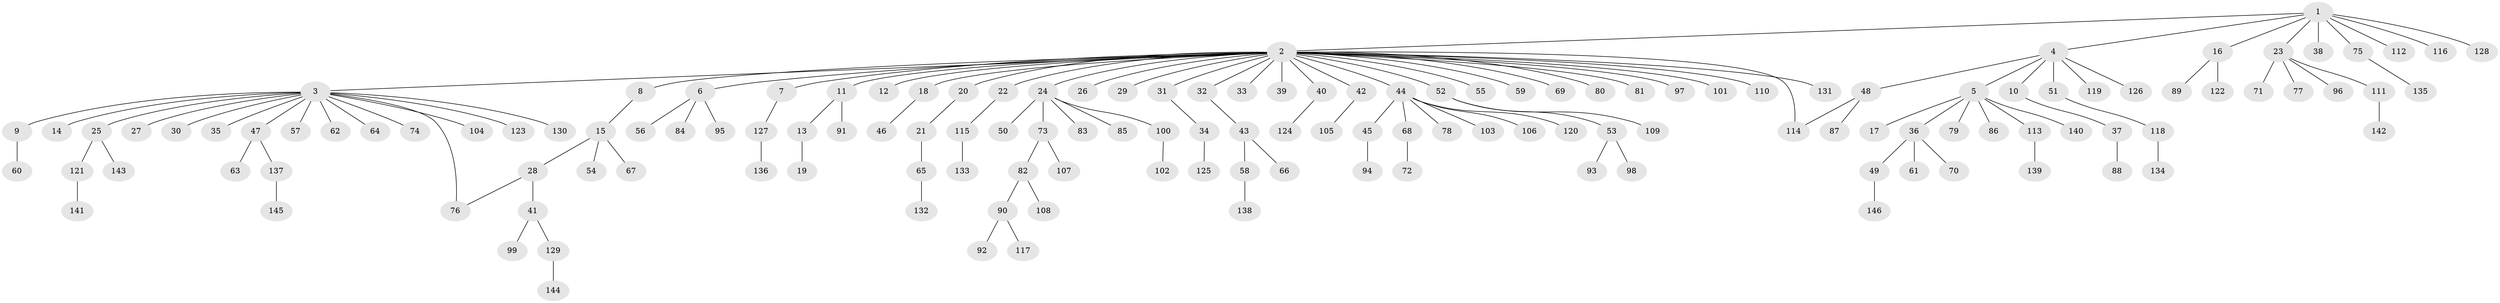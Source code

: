 // coarse degree distribution, {9: 0.011494252873563218, 31: 0.011494252873563218, 16: 0.011494252873563218, 7: 0.022988505747126436, 4: 0.034482758620689655, 2: 0.12643678160919541, 1: 0.7586206896551724, 3: 0.022988505747126436}
// Generated by graph-tools (version 1.1) at 2025/18/03/04/25 18:18:23]
// undirected, 146 vertices, 147 edges
graph export_dot {
graph [start="1"]
  node [color=gray90,style=filled];
  1;
  2;
  3;
  4;
  5;
  6;
  7;
  8;
  9;
  10;
  11;
  12;
  13;
  14;
  15;
  16;
  17;
  18;
  19;
  20;
  21;
  22;
  23;
  24;
  25;
  26;
  27;
  28;
  29;
  30;
  31;
  32;
  33;
  34;
  35;
  36;
  37;
  38;
  39;
  40;
  41;
  42;
  43;
  44;
  45;
  46;
  47;
  48;
  49;
  50;
  51;
  52;
  53;
  54;
  55;
  56;
  57;
  58;
  59;
  60;
  61;
  62;
  63;
  64;
  65;
  66;
  67;
  68;
  69;
  70;
  71;
  72;
  73;
  74;
  75;
  76;
  77;
  78;
  79;
  80;
  81;
  82;
  83;
  84;
  85;
  86;
  87;
  88;
  89;
  90;
  91;
  92;
  93;
  94;
  95;
  96;
  97;
  98;
  99;
  100;
  101;
  102;
  103;
  104;
  105;
  106;
  107;
  108;
  109;
  110;
  111;
  112;
  113;
  114;
  115;
  116;
  117;
  118;
  119;
  120;
  121;
  122;
  123;
  124;
  125;
  126;
  127;
  128;
  129;
  130;
  131;
  132;
  133;
  134;
  135;
  136;
  137;
  138;
  139;
  140;
  141;
  142;
  143;
  144;
  145;
  146;
  1 -- 2;
  1 -- 4;
  1 -- 16;
  1 -- 23;
  1 -- 38;
  1 -- 75;
  1 -- 112;
  1 -- 116;
  1 -- 128;
  2 -- 3;
  2 -- 6;
  2 -- 7;
  2 -- 8;
  2 -- 11;
  2 -- 12;
  2 -- 18;
  2 -- 20;
  2 -- 22;
  2 -- 24;
  2 -- 26;
  2 -- 29;
  2 -- 31;
  2 -- 32;
  2 -- 33;
  2 -- 39;
  2 -- 40;
  2 -- 42;
  2 -- 44;
  2 -- 52;
  2 -- 55;
  2 -- 59;
  2 -- 69;
  2 -- 80;
  2 -- 81;
  2 -- 97;
  2 -- 101;
  2 -- 110;
  2 -- 114;
  2 -- 131;
  3 -- 9;
  3 -- 14;
  3 -- 25;
  3 -- 27;
  3 -- 30;
  3 -- 35;
  3 -- 47;
  3 -- 57;
  3 -- 62;
  3 -- 64;
  3 -- 74;
  3 -- 76;
  3 -- 104;
  3 -- 123;
  3 -- 130;
  4 -- 5;
  4 -- 10;
  4 -- 48;
  4 -- 51;
  4 -- 119;
  4 -- 126;
  5 -- 17;
  5 -- 36;
  5 -- 79;
  5 -- 86;
  5 -- 113;
  5 -- 140;
  6 -- 56;
  6 -- 84;
  6 -- 95;
  7 -- 127;
  8 -- 15;
  9 -- 60;
  10 -- 37;
  11 -- 13;
  11 -- 91;
  13 -- 19;
  15 -- 28;
  15 -- 54;
  15 -- 67;
  16 -- 89;
  16 -- 122;
  18 -- 46;
  20 -- 21;
  21 -- 65;
  22 -- 115;
  23 -- 71;
  23 -- 77;
  23 -- 96;
  23 -- 111;
  24 -- 50;
  24 -- 73;
  24 -- 83;
  24 -- 85;
  24 -- 100;
  25 -- 121;
  25 -- 143;
  28 -- 41;
  28 -- 76;
  31 -- 34;
  32 -- 43;
  34 -- 125;
  36 -- 49;
  36 -- 61;
  36 -- 70;
  37 -- 88;
  40 -- 124;
  41 -- 99;
  41 -- 129;
  42 -- 105;
  43 -- 58;
  43 -- 66;
  44 -- 45;
  44 -- 68;
  44 -- 78;
  44 -- 103;
  44 -- 106;
  44 -- 120;
  45 -- 94;
  47 -- 63;
  47 -- 137;
  48 -- 87;
  48 -- 114;
  49 -- 146;
  51 -- 118;
  52 -- 53;
  52 -- 109;
  53 -- 93;
  53 -- 98;
  58 -- 138;
  65 -- 132;
  68 -- 72;
  73 -- 82;
  73 -- 107;
  75 -- 135;
  82 -- 90;
  82 -- 108;
  90 -- 92;
  90 -- 117;
  100 -- 102;
  111 -- 142;
  113 -- 139;
  115 -- 133;
  118 -- 134;
  121 -- 141;
  127 -- 136;
  129 -- 144;
  137 -- 145;
}
